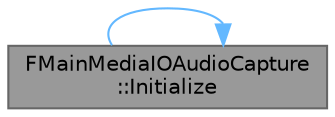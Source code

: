 digraph "FMainMediaIOAudioCapture::Initialize"
{
 // INTERACTIVE_SVG=YES
 // LATEX_PDF_SIZE
  bgcolor="transparent";
  edge [fontname=Helvetica,fontsize=10,labelfontname=Helvetica,labelfontsize=10];
  node [fontname=Helvetica,fontsize=10,shape=box,height=0.2,width=0.4];
  rankdir="LR";
  Node1 [id="Node000001",label="FMainMediaIOAudioCapture\l::Initialize",height=0.2,width=0.4,color="gray40", fillcolor="grey60", style="filled", fontcolor="black",tooltip="Initializes audio capture for the main audio device."];
  Node1 -> Node1 [id="edge1_Node000001_Node000001",color="steelblue1",style="solid",tooltip=" "];
}
